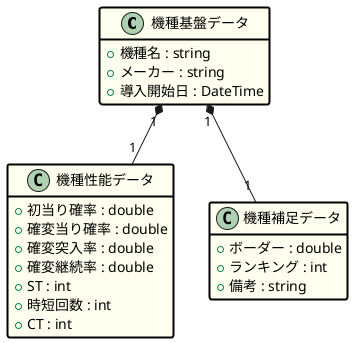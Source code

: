 @startuml

hide empty members

class "機種基盤データ" #back:FFFFF0;line.bold:000000
{
    +機種名 : string
    +メーカー : string
    +導入開始日 : DateTime
}
class "機種性能データ" #back:FFFFF0;line.bold:000000
{
    +初当り確率 : double
    +確変当り確率 : double
    +確変突入率 : double
    +確変継続率 : double
    +ST : int
    +時短回数 : int
    +CT : int
}
class "機種補足データ" #back:FFFFF0;line.bold:000000
{
    +ボーダー : double
    +ランキング : int
    +備考 : string
}

"機種基盤データ" "1" *-- "1" "機種性能データ"
"機種基盤データ" "1" *-- "1" "機種補足データ"

@enduml